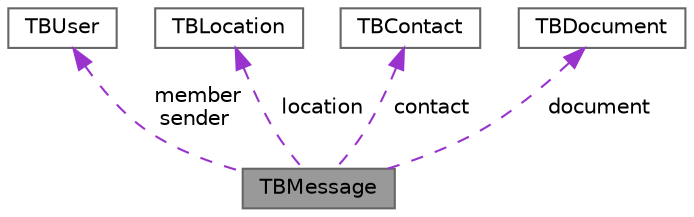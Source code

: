 digraph "TBMessage"
{
 // LATEX_PDF_SIZE
  bgcolor="transparent";
  edge [fontname=Helvetica,fontsize=10,labelfontname=Helvetica,labelfontsize=10];
  node [fontname=Helvetica,fontsize=10,shape=box,height=0.2,width=0.4];
  Node1 [label="TBMessage",height=0.2,width=0.4,color="gray40", fillcolor="grey60", style="filled", fontcolor="black",tooltip=" "];
  Node2 -> Node1 [dir="back",color="darkorchid3",style="dashed",label=" member\nsender" ];
  Node2 [label="TBUser",height=0.2,width=0.4,color="gray40", fillcolor="white", style="filled",URL="$struct_t_b_user.html",tooltip=" "];
  Node3 -> Node1 [dir="back",color="darkorchid3",style="dashed",label=" location" ];
  Node3 [label="TBLocation",height=0.2,width=0.4,color="gray40", fillcolor="white", style="filled",URL="$struct_t_b_location.html",tooltip=" "];
  Node4 -> Node1 [dir="back",color="darkorchid3",style="dashed",label=" contact" ];
  Node4 [label="TBContact",height=0.2,width=0.4,color="gray40", fillcolor="white", style="filled",URL="$struct_t_b_contact.html",tooltip=" "];
  Node5 -> Node1 [dir="back",color="darkorchid3",style="dashed",label=" document" ];
  Node5 [label="TBDocument",height=0.2,width=0.4,color="gray40", fillcolor="white", style="filled",URL="$struct_t_b_document.html",tooltip=" "];
}
